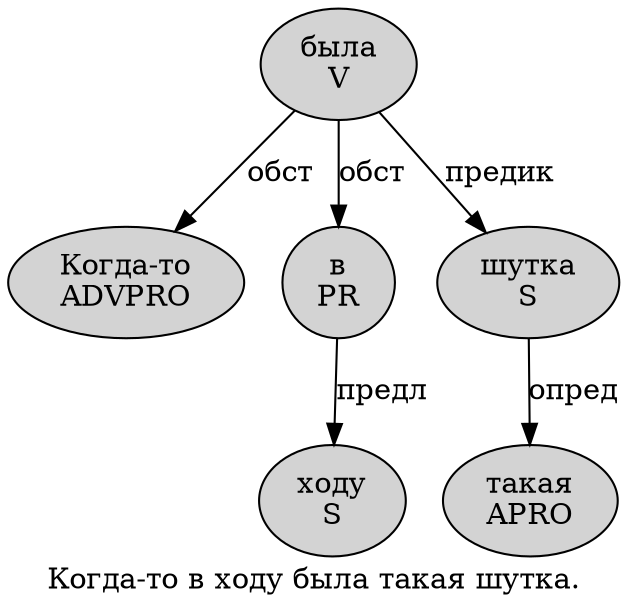 digraph SENTENCE_2485 {
	graph [label="Когда-то в ходу была такая шутка."]
	node [style=filled]
		0 [label="Когда-то
ADVPRO" color="" fillcolor=lightgray penwidth=1 shape=ellipse]
		1 [label="в
PR" color="" fillcolor=lightgray penwidth=1 shape=ellipse]
		2 [label="ходу
S" color="" fillcolor=lightgray penwidth=1 shape=ellipse]
		3 [label="была
V" color="" fillcolor=lightgray penwidth=1 shape=ellipse]
		4 [label="такая
APRO" color="" fillcolor=lightgray penwidth=1 shape=ellipse]
		5 [label="шутка
S" color="" fillcolor=lightgray penwidth=1 shape=ellipse]
			5 -> 4 [label="опред"]
			1 -> 2 [label="предл"]
			3 -> 0 [label="обст"]
			3 -> 1 [label="обст"]
			3 -> 5 [label="предик"]
}